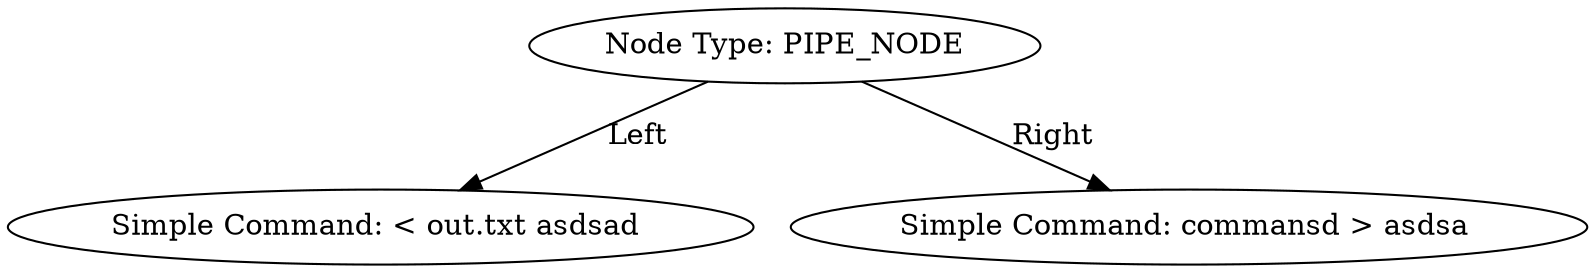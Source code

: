 digraph AST {
  node0x6030000007f0 [label="Node Type: PIPE_NODE"];
  node0x603000000790 [label="Simple Command: < out.txt asdsad "];
  node0x6030000007f0 -> node0x603000000790 [label="Left"];
  node0x603000000820 [label="Simple Command: commansd > asdsa "];
  node0x6030000007f0 -> node0x603000000820 [label="Right"];
}

